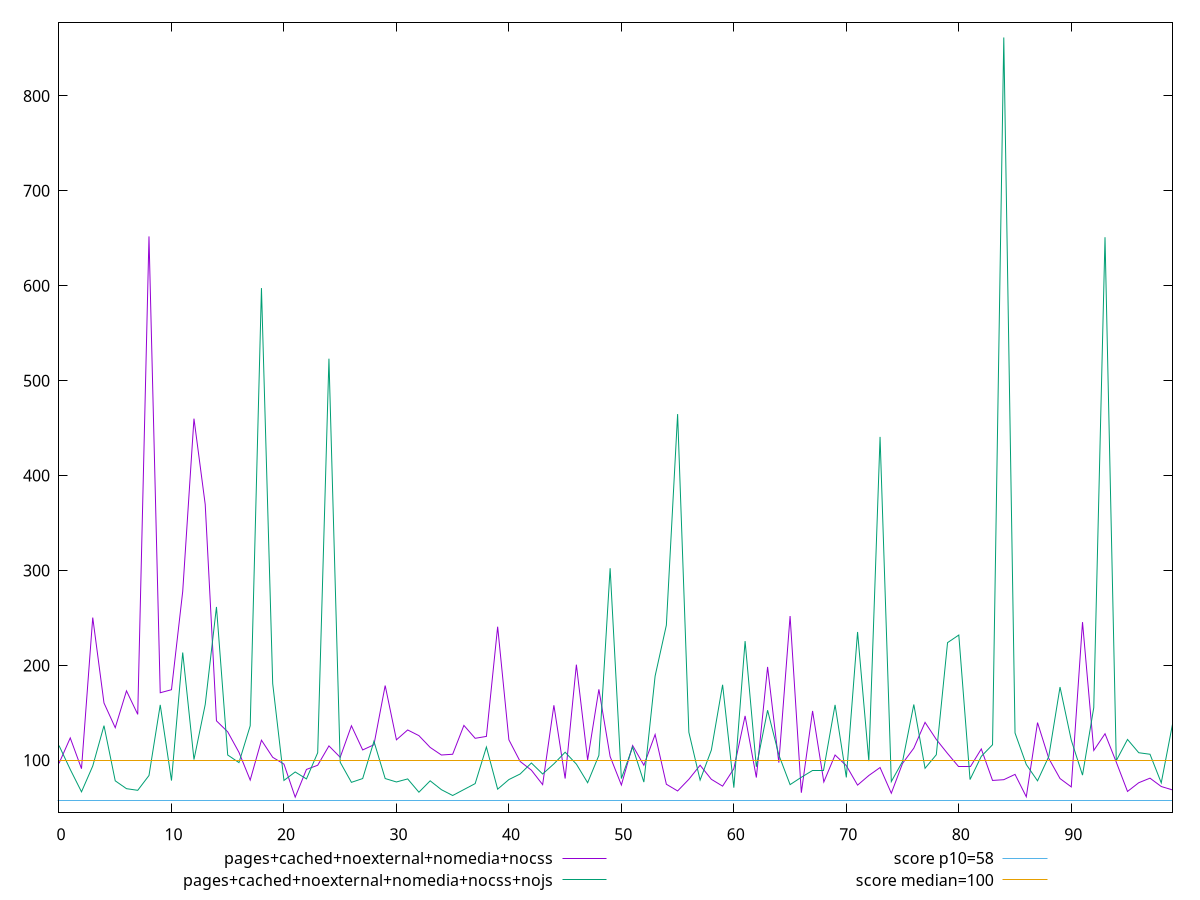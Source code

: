 reset

$pagesCachedNoexternalNomediaNocss <<EOF
0 96.80000000000001
1 123.60000000000001
2 91.2
3 250.4
4 160.4
5 134.4
6 173.19999999999857
7 148.4
8 652
9 171.20000000000002
10 174.3999999999993
11 278
12 460.0000000000015
13 369.6
14 141.60000000000147
15 130
16 108.4
17 79.2
18 121.2
19 103.2
20 96
21 61.2
22 90.4
23 94.80000000000001
24 115.2
25 103.2
26 136.4
27 110.93333333333335
28 116.4
29 178.8
30 121.60000000000001
31 132
32 126
33 113.60000000000001
34 105.60000000000001
35 106.4
36 136.8
37 123.2
38 125.2
39 240.8
40 121.60000000000001
41 98.80000000000001
42 89.60000000000001
43 74.4
44 158
45 80.80000000000001
46 200.8
47 100.4
48 174.8
49 104
50 74
51 115.60000000000001
52 94.80000000000001
53 127.2
54 74.8
55 67.73333333333333
56 80
57 94.80000000000001
58 80
59 72.8
60 91.2
61 146.8
62 81.86666666666667
63 198.4
64 97.60000000000001
65 252
66 65.86666666666619
67 152
68 77.20000000000073
69 105.59999999999854
70 94.4
71 73.86666666666666
72 84
73 92.4
74 65.33333333333334
75 96.79999999999855
76 112.80000000000001
77 140
78 122
79 107.2
80 93.60000000000001
81 93.60000000000001
82 112
83 78.80000000000001
84 79.60000000000001
85 85.2
86 61.6
87 139.73333333333332
88 102
89 80.80000000000001
90 71.99999999999855
91 245.60000000000002
92 110.4
93 128
94 98.13333333333334
95 67.2
96 76.4
97 81.2
98 72.4
99 68.80000000000096
EOF

$pagesCachedNoexternalNomediaNocssNojs <<EOF
0 115.60000000000001
1 90.40000000000146
2 66.8
3 94
4 136.53333333333237
5 78.4
6 70.13333333333334
7 68.4
8 84
9 158.4
10 78.66666666666667
11 213.60000000000002
12 100.80000000000001
13 158.8
14 261.6
15 105.60000000000001
16 97.60000000000001
17 136.39999999999927
18 597.6
19 180.8
20 78.80000000000001
21 87.73333333333335
22 80.4
23 108
24 523.2
25 98
26 76.80000000000001
27 80.80000000000001
28 120
29 80.80000000000001
30 77.2
31 80.4
32 66.39999999999928
33 78.4
34 69.06666666666666
35 62.93333333333333
36 69.2
37 75.46666666666667
38 114
39 69.60000000000001
40 79.73333333333335
41 85.60000000000001
42 97.2
43 85.60000000000001
44 96.26666666666667
45 108.53333333333336
46 96
47 76.4
48 105.2
49 302.3999999999971
50 80.80000000000001
51 114.00000000000146
52 77.06666666666666
53 188.8
54 242.4
55 464.8
56 129.6
57 79.2
58 110.80000000000001
59 179.60000000000002
60 71.2
61 225.60000000000002
62 93.2
63 152.8
64 105.59999999999928
65 74.4
66 82.13333333333334
67 89.06666666666666
68 89.06666666666666
69 158.4
70 82
71 235.20000000000002
72 99.2
73 440.8
74 77.60000000000001
75 98.80000000000001
76 158.79999999999927
77 91.60000000000001
78 105.86666666666666
79 224
80 232
81 79.73333333333335
82 104.19999999999965
83 116.39999999999928
84 861.6
85 128.8
86 95.60000000000001
87 78.4
88 104
89 177.19999999999928
90 121.2
91 84.4
92 155.60000000000002
93 651.2
94 99.60000000000001
95 122
96 108
97 106.4
98 76.26666666666765
99 138
EOF

set key outside below
set xrange [0:99]
set yrange [45.19200000000001:877.6080000000001]
set trange [45.19200000000001:877.6080000000001]
set terminal svg size 640, 520 enhanced background rgb 'white'
set output "reprap/estimated-input-latency/comparison/line/4_vs_5.svg"

plot $pagesCachedNoexternalNomediaNocss title "pages+cached+noexternal+nomedia+nocss" with line, \
     $pagesCachedNoexternalNomediaNocssNojs title "pages+cached+noexternal+nomedia+nocss+nojs" with line, \
     58 title "score p10=58", \
     100 title "score median=100"

reset
